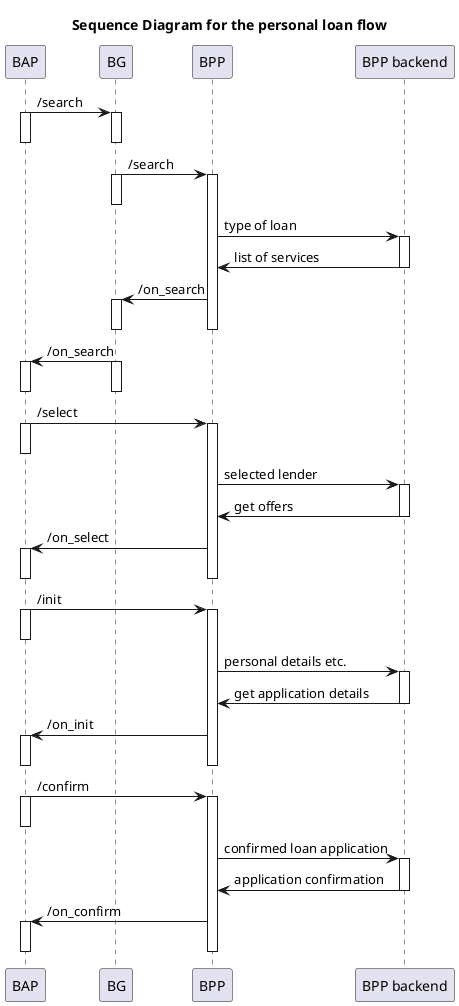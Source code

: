 @startuml personal-loan
title Sequence Diagram for the personal loan flow

BAP -> BG: /search
activate BAP
activate BG
deactivate BAP
deactivate BG

BG -> BPP: /search
activate BG
activate BPP
deactivate BG


BPP -> "BPP backend": type of loan
activate "BPP backend"

"BPP backend" -> BPP: list of services
deactivate "BPP backend"


BPP -> BG: /on_search
activate BG
deactivate BPP
deactivate BG

BG -> BAP: /on_search
activate BAP
activate BG
deactivate BAP
deactivate BG

BAP -> BPP: /select
activate BAP
activate BPP
deactivate BAP

BPP -> "BPP backend": selected lender
activate "BPP backend"

"BPP backend" -> BPP: get offers
deactivate "BPP backend"

BPP -> BAP: /on_select
activate BAP
deactivate BPP
deactivate BAP

BAP -> BPP: /init
activate BAP
activate BPP
deactivate BAP

BPP -> "BPP backend": personal details etc.
activate "BPP backend"

"BPP backend" -> BPP: get application details
deactivate "BPP backend"

BPP -> BAP: /on_init
activate BAP
deactivate BPP
deactivate BAP

BAP -> BPP: /confirm
activate BAP
activate BPP
deactivate BAP

BPP -> "BPP backend": confirmed loan application
activate "BPP backend"

"BPP backend" -> BPP: application confirmation
deactivate "BPP backend"

BPP -> BAP: /on_confirm
activate BAP
deactivate BPP
deactivate BAP

@enduml